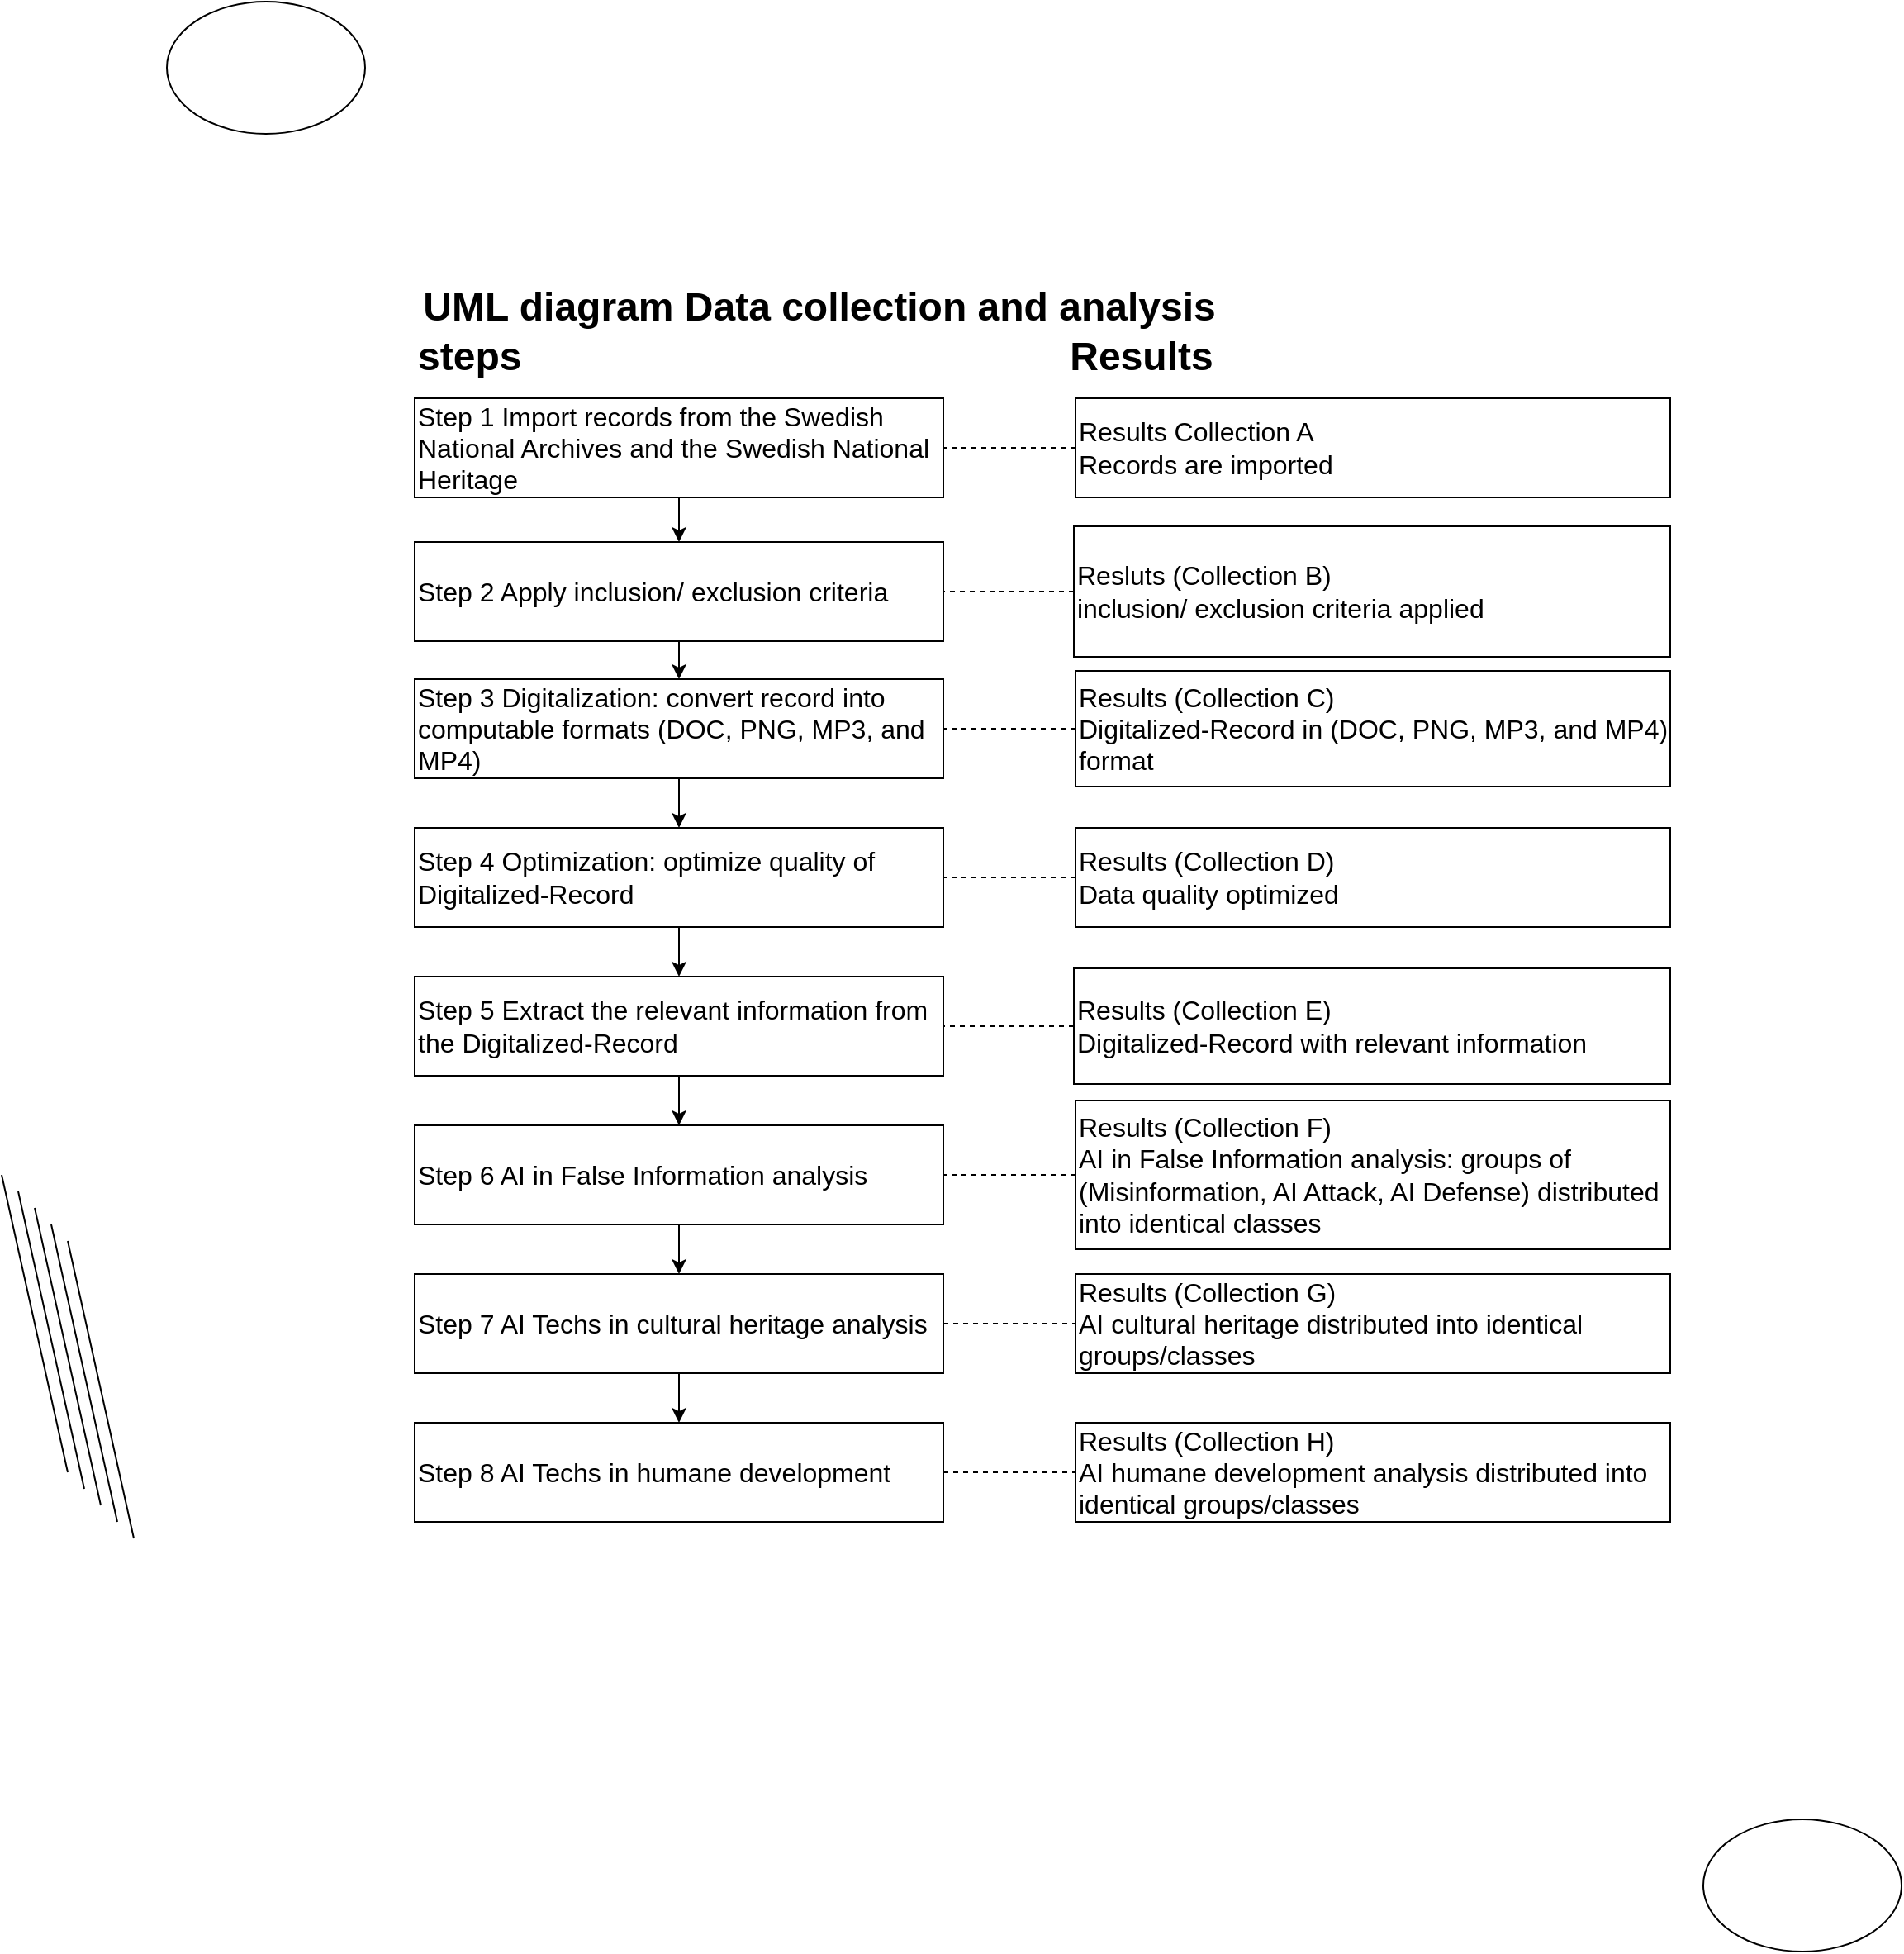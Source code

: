 <mxfile version="21.2.8" type="device">
  <diagram id="LgC2cQWARP_xxgI9BOQZ" name="Page-1">
    <mxGraphModel dx="1660" dy="1553" grid="1" gridSize="10" guides="1" tooltips="1" connect="1" arrows="1" fold="1" page="1" pageScale="1" pageWidth="850" pageHeight="1100" background="none" math="0" shadow="0">
      <root>
        <mxCell id="0" />
        <mxCell id="1" parent="0" />
        <mxCell id="_u_eVhNYKyAfkTNHeDvf-14" style="edgeStyle=orthogonalEdgeStyle;rounded=0;orthogonalLoop=1;jettySize=auto;html=1;exitX=0.5;exitY=1;exitDx=0;exitDy=0;entryX=0.5;entryY=0;entryDx=0;entryDy=0;labelBackgroundColor=none;fontColor=default;" edge="1" parent="1" source="BchBvmmSGu03ELiiwALY-1" target="BchBvmmSGu03ELiiwALY-3">
          <mxGeometry relative="1" as="geometry" />
        </mxCell>
        <mxCell id="BchBvmmSGu03ELiiwALY-1" value="Step 1 Import records from the Swedish National Archives and the Swedish National Heritage" style="rounded=0;whiteSpace=wrap;html=1;align=left;fontStyle=0;fontSize=16;labelBackgroundColor=none;" parent="1" vertex="1">
          <mxGeometry x="-120" y="70" width="320" height="60" as="geometry" />
        </mxCell>
        <mxCell id="BchBvmmSGu03ELiiwALY-2" value="Results Collection A &lt;br&gt;Records are imported" style="rounded=0;whiteSpace=wrap;html=1;align=left;fontStyle=0;fontSize=16;labelBackgroundColor=none;" parent="1" vertex="1">
          <mxGeometry x="280" y="70" width="360" height="60" as="geometry" />
        </mxCell>
        <mxCell id="_u_eVhNYKyAfkTNHeDvf-13" style="edgeStyle=orthogonalEdgeStyle;rounded=0;orthogonalLoop=1;jettySize=auto;html=1;exitX=0.5;exitY=1;exitDx=0;exitDy=0;entryX=0.5;entryY=0;entryDx=0;entryDy=0;labelBackgroundColor=none;fontColor=default;" edge="1" parent="1" source="BchBvmmSGu03ELiiwALY-3" target="BchBvmmSGu03ELiiwALY-5">
          <mxGeometry relative="1" as="geometry" />
        </mxCell>
        <mxCell id="BchBvmmSGu03ELiiwALY-3" value="Step 2 Apply inclusion/ exclusion criteria" style="rounded=0;whiteSpace=wrap;html=1;align=left;fontStyle=0;fontSize=16;labelBackgroundColor=none;" parent="1" vertex="1">
          <mxGeometry x="-120" y="157" width="320" height="60" as="geometry" />
        </mxCell>
        <mxCell id="BchBvmmSGu03ELiiwALY-4" value="Resluts (Collection B) &lt;br&gt;inclusion/ exclusion criteria applied" style="rounded=0;whiteSpace=wrap;html=1;align=left;fontStyle=0;fontSize=16;labelBackgroundColor=none;" parent="1" vertex="1">
          <mxGeometry x="279" y="147.5" width="361" height="79" as="geometry" />
        </mxCell>
        <mxCell id="_u_eVhNYKyAfkTNHeDvf-12" style="edgeStyle=orthogonalEdgeStyle;rounded=0;orthogonalLoop=1;jettySize=auto;html=1;exitX=0.5;exitY=1;exitDx=0;exitDy=0;entryX=0.5;entryY=0;entryDx=0;entryDy=0;labelBackgroundColor=none;fontColor=default;" edge="1" parent="1" source="BchBvmmSGu03ELiiwALY-5" target="BchBvmmSGu03ELiiwALY-7">
          <mxGeometry relative="1" as="geometry" />
        </mxCell>
        <mxCell id="BchBvmmSGu03ELiiwALY-5" value="Step 3 Digitalization: convert record into computable formats (DOC, PNG, MP3, and MP4)" style="rounded=0;whiteSpace=wrap;html=1;align=left;fontStyle=0;fontSize=16;labelBackgroundColor=none;" parent="1" vertex="1">
          <mxGeometry x="-120" y="240" width="320" height="60" as="geometry" />
        </mxCell>
        <mxCell id="BchBvmmSGu03ELiiwALY-6" value="Results (Collection C)&lt;br&gt;Digitalized-Record in (DOC, PNG, MP3, and MP4) format" style="rounded=0;whiteSpace=wrap;html=1;align=left;fontStyle=0;fontSize=16;labelBackgroundColor=none;" parent="1" vertex="1">
          <mxGeometry x="280" y="235" width="360" height="70" as="geometry" />
        </mxCell>
        <mxCell id="_u_eVhNYKyAfkTNHeDvf-11" style="edgeStyle=orthogonalEdgeStyle;rounded=0;orthogonalLoop=1;jettySize=auto;html=1;exitX=0.5;exitY=1;exitDx=0;exitDy=0;entryX=0.5;entryY=0;entryDx=0;entryDy=0;labelBackgroundColor=none;fontColor=default;" edge="1" parent="1" source="BchBvmmSGu03ELiiwALY-7" target="wvY4m9z_pz7Zor3zSqJE-1">
          <mxGeometry relative="1" as="geometry" />
        </mxCell>
        <mxCell id="BchBvmmSGu03ELiiwALY-7" value="Step 4 Optimization: optimize quality of Digitalized-Record" style="rounded=0;whiteSpace=wrap;html=1;align=left;fontStyle=0;fontSize=16;labelBackgroundColor=none;" parent="1" vertex="1">
          <mxGeometry x="-120" y="330" width="320" height="60" as="geometry" />
        </mxCell>
        <mxCell id="BchBvmmSGu03ELiiwALY-8" value="Results (Collection D)&lt;br&gt;Data quality optimized" style="rounded=0;whiteSpace=wrap;html=1;align=left;fontStyle=0;fontSize=16;labelBackgroundColor=none;" parent="1" vertex="1">
          <mxGeometry x="280" y="330" width="360" height="60" as="geometry" />
        </mxCell>
        <mxCell id="UEP9r8HYufhACwd0GqbA-2" value="" style="ellipse;whiteSpace=wrap;html=1;fontStyle=0;fontSize=16;labelBackgroundColor=none;" parent="1" vertex="1">
          <mxGeometry x="660" y="930" width="120" height="80" as="geometry" />
        </mxCell>
        <mxCell id="UEP9r8HYufhACwd0GqbA-3" value="" style="ellipse;whiteSpace=wrap;html=1;fontStyle=0;fontSize=16;labelBackgroundColor=none;" parent="1" vertex="1">
          <mxGeometry x="-270" y="-170" width="120" height="80" as="geometry" />
        </mxCell>
        <mxCell id="_u_eVhNYKyAfkTNHeDvf-10" style="edgeStyle=orthogonalEdgeStyle;rounded=0;orthogonalLoop=1;jettySize=auto;html=1;exitX=0.5;exitY=1;exitDx=0;exitDy=0;entryX=0.5;entryY=0;entryDx=0;entryDy=0;labelBackgroundColor=none;fontColor=default;" edge="1" parent="1" source="wvY4m9z_pz7Zor3zSqJE-1" target="wvY4m9z_pz7Zor3zSqJE-3">
          <mxGeometry relative="1" as="geometry" />
        </mxCell>
        <mxCell id="wvY4m9z_pz7Zor3zSqJE-1" value="&lt;div&gt;Step 5 Extract the relevant information from the Digitalized-Record&amp;nbsp;&lt;/div&gt;" style="rounded=0;whiteSpace=wrap;html=1;align=left;fontStyle=0;fontSize=16;labelBackgroundColor=none;" parent="1" vertex="1">
          <mxGeometry x="-120" y="420" width="320" height="60" as="geometry" />
        </mxCell>
        <mxCell id="wvY4m9z_pz7Zor3zSqJE-2" value="Results (Collection E)&lt;br&gt;Digitalized-Record with relevant information" style="rounded=0;whiteSpace=wrap;html=1;align=left;fontStyle=0;fontSize=16;labelBackgroundColor=none;" parent="1" vertex="1">
          <mxGeometry x="279" y="415" width="361" height="70" as="geometry" />
        </mxCell>
        <mxCell id="_u_eVhNYKyAfkTNHeDvf-7" style="edgeStyle=orthogonalEdgeStyle;rounded=0;orthogonalLoop=1;jettySize=auto;html=1;exitX=0.5;exitY=1;exitDx=0;exitDy=0;labelBackgroundColor=none;fontColor=default;" edge="1" parent="1" source="wvY4m9z_pz7Zor3zSqJE-3" target="_u_eVhNYKyAfkTNHeDvf-1">
          <mxGeometry relative="1" as="geometry" />
        </mxCell>
        <mxCell id="wvY4m9z_pz7Zor3zSqJE-3" value="&lt;div&gt;Step 6 AI in False Information analysis&lt;/div&gt;" style="rounded=0;whiteSpace=wrap;html=1;align=left;fontStyle=0;fontSize=16;labelBackgroundColor=none;" parent="1" vertex="1">
          <mxGeometry x="-120" y="510" width="320" height="60" as="geometry" />
        </mxCell>
        <mxCell id="wvY4m9z_pz7Zor3zSqJE-4" value="Results (Collection F)&lt;br&gt;AI in False Information analysis: groups of (Misinformation, AI Attack, AI Defense) distributed into identical classes" style="rounded=0;whiteSpace=wrap;html=1;align=left;fontStyle=0;fontSize=16;labelBackgroundColor=none;" parent="1" vertex="1">
          <mxGeometry x="280" y="495" width="360" height="90" as="geometry" />
        </mxCell>
        <mxCell id="wvY4m9z_pz7Zor3zSqJE-19" value="" style="endArrow=none;html=1;rounded=0;fontStyle=0;fontSize=16;labelBackgroundColor=none;fontColor=default;" parent="1" edge="1">
          <mxGeometry width="50" height="50" relative="1" as="geometry">
            <mxPoint x="-330" y="720.0" as="sourcePoint" />
            <mxPoint x="-370" y="540" as="targetPoint" />
          </mxGeometry>
        </mxCell>
        <mxCell id="wvY4m9z_pz7Zor3zSqJE-20" value="" style="endArrow=none;html=1;rounded=0;fontStyle=0;fontSize=16;labelBackgroundColor=none;fontColor=default;" parent="1" edge="1">
          <mxGeometry width="50" height="50" relative="1" as="geometry">
            <mxPoint x="-320" y="730.0" as="sourcePoint" />
            <mxPoint x="-360" y="550" as="targetPoint" />
          </mxGeometry>
        </mxCell>
        <mxCell id="wvY4m9z_pz7Zor3zSqJE-21" value="" style="endArrow=none;html=1;rounded=0;fontStyle=0;fontSize=16;labelBackgroundColor=none;fontColor=default;" parent="1" edge="1">
          <mxGeometry width="50" height="50" relative="1" as="geometry">
            <mxPoint x="-310" y="740.0" as="sourcePoint" />
            <mxPoint x="-350" y="560" as="targetPoint" />
          </mxGeometry>
        </mxCell>
        <mxCell id="wvY4m9z_pz7Zor3zSqJE-22" value="" style="endArrow=none;html=1;rounded=0;fontStyle=0;fontSize=16;labelBackgroundColor=none;fontColor=default;" parent="1" edge="1">
          <mxGeometry width="50" height="50" relative="1" as="geometry">
            <mxPoint x="-300" y="750.0" as="sourcePoint" />
            <mxPoint x="-340" y="570" as="targetPoint" />
          </mxGeometry>
        </mxCell>
        <mxCell id="wvY4m9z_pz7Zor3zSqJE-23" value="" style="endArrow=none;html=1;rounded=0;fontStyle=0;fontSize=16;labelBackgroundColor=none;fontColor=default;" parent="1" edge="1">
          <mxGeometry width="50" height="50" relative="1" as="geometry">
            <mxPoint x="-290" y="760.0" as="sourcePoint" />
            <mxPoint x="-330" y="580" as="targetPoint" />
          </mxGeometry>
        </mxCell>
        <mxCell id="fXbXbc_IZEB2fpFooiKx-1" value="&lt;span style=&quot;font-size: 24px;&quot;&gt;steps&lt;/span&gt;" style="text;html=1;strokeColor=none;fillColor=none;align=left;verticalAlign=middle;whiteSpace=wrap;rounded=0;fontStyle=1;fontSize=24;labelBackgroundColor=none;" parent="1" vertex="1">
          <mxGeometry x="-120" y="30" width="160" height="30" as="geometry" />
        </mxCell>
        <mxCell id="fXbXbc_IZEB2fpFooiKx-2" value="&lt;span style=&quot;font-size: 24px;&quot;&gt;Results&lt;/span&gt;" style="text;html=1;strokeColor=none;fillColor=none;align=center;verticalAlign=middle;whiteSpace=wrap;rounded=0;fontStyle=1;fontSize=24;labelBackgroundColor=none;" parent="1" vertex="1">
          <mxGeometry x="290" y="30" width="60" height="30" as="geometry" />
        </mxCell>
        <mxCell id="fXbXbc_IZEB2fpFooiKx-3" value="" style="endArrow=none;dashed=1;html=1;rounded=0;entryX=1;entryY=0.5;entryDx=0;entryDy=0;exitX=0;exitY=0.5;exitDx=0;exitDy=0;fontStyle=0;fontSize=16;labelBackgroundColor=none;fontColor=default;" parent="1" source="BchBvmmSGu03ELiiwALY-2" target="BchBvmmSGu03ELiiwALY-1" edge="1">
          <mxGeometry width="50" height="50" relative="1" as="geometry">
            <mxPoint x="260" y="130" as="sourcePoint" />
            <mxPoint x="340" y="60" as="targetPoint" />
          </mxGeometry>
        </mxCell>
        <mxCell id="BE4sGKmyP1y1zrVKFgdt-1" value="" style="endArrow=none;dashed=1;html=1;rounded=0;exitX=0;exitY=0.5;exitDx=0;exitDy=0;entryX=1;entryY=0.5;entryDx=0;entryDy=0;fontStyle=0;fontSize=16;labelBackgroundColor=none;fontColor=default;" parent="1" source="BchBvmmSGu03ELiiwALY-4" target="BchBvmmSGu03ELiiwALY-3" edge="1">
          <mxGeometry width="50" height="50" relative="1" as="geometry">
            <mxPoint x="261" y="189.5" as="sourcePoint" />
            <mxPoint x="200" y="190" as="targetPoint" />
          </mxGeometry>
        </mxCell>
        <mxCell id="BE4sGKmyP1y1zrVKFgdt-2" value="" style="endArrow=none;dashed=1;html=1;rounded=0;exitX=0;exitY=0.5;exitDx=0;exitDy=0;entryX=1;entryY=0.5;entryDx=0;entryDy=0;fontStyle=0;fontSize=16;labelBackgroundColor=none;fontColor=default;" parent="1" source="BchBvmmSGu03ELiiwALY-6" target="BchBvmmSGu03ELiiwALY-5" edge="1">
          <mxGeometry width="50" height="50" relative="1" as="geometry">
            <mxPoint x="289" y="199" as="sourcePoint" />
            <mxPoint x="210" y="199" as="targetPoint" />
          </mxGeometry>
        </mxCell>
        <mxCell id="BE4sGKmyP1y1zrVKFgdt-3" value="" style="endArrow=none;dashed=1;html=1;rounded=0;exitX=0;exitY=0.5;exitDx=0;exitDy=0;entryX=1;entryY=0.5;entryDx=0;entryDy=0;fontStyle=1;fontSize=24;labelBorderColor=default;labelBackgroundColor=none;fontColor=default;" parent="1" source="BchBvmmSGu03ELiiwALY-8" target="BchBvmmSGu03ELiiwALY-7" edge="1">
          <mxGeometry width="50" height="50" relative="1" as="geometry">
            <mxPoint x="290" y="280" as="sourcePoint" />
            <mxPoint x="210" y="280" as="targetPoint" />
          </mxGeometry>
        </mxCell>
        <mxCell id="BE4sGKmyP1y1zrVKFgdt-4" value="" style="endArrow=none;dashed=1;html=1;rounded=0;exitX=0;exitY=0.5;exitDx=0;exitDy=0;entryX=1;entryY=0.5;entryDx=0;entryDy=0;fontStyle=0;fontSize=16;labelBackgroundColor=none;fontColor=default;" parent="1" source="wvY4m9z_pz7Zor3zSqJE-2" target="wvY4m9z_pz7Zor3zSqJE-1" edge="1">
          <mxGeometry width="50" height="50" relative="1" as="geometry">
            <mxPoint x="290" y="360" as="sourcePoint" />
            <mxPoint x="210" y="360" as="targetPoint" />
          </mxGeometry>
        </mxCell>
        <mxCell id="BE4sGKmyP1y1zrVKFgdt-5" value="" style="endArrow=none;dashed=1;html=1;rounded=0;exitX=0;exitY=0.5;exitDx=0;exitDy=0;entryX=1;entryY=0.5;entryDx=0;entryDy=0;fontStyle=0;fontSize=16;labelBackgroundColor=none;fontColor=default;" parent="1" source="wvY4m9z_pz7Zor3zSqJE-4" target="wvY4m9z_pz7Zor3zSqJE-3" edge="1">
          <mxGeometry width="50" height="50" relative="1" as="geometry">
            <mxPoint x="290" y="440" as="sourcePoint" />
            <mxPoint x="210" y="440" as="targetPoint" />
          </mxGeometry>
        </mxCell>
        <mxCell id="FW4x8xLaJDm2pAOc92VW-1" value="&lt;span style=&quot;font-size: 24px;&quot;&gt;UML diagram&amp;nbsp;Data collection and analysis&lt;/span&gt;" style="text;html=1;strokeColor=none;fillColor=none;align=center;verticalAlign=middle;whiteSpace=wrap;rounded=0;fontStyle=1;fontSize=24;labelBackgroundColor=none;" parent="1" vertex="1">
          <mxGeometry x="-130" width="510" height="30" as="geometry" />
        </mxCell>
        <mxCell id="_u_eVhNYKyAfkTNHeDvf-8" style="edgeStyle=orthogonalEdgeStyle;rounded=0;orthogonalLoop=1;jettySize=auto;html=1;exitX=0.5;exitY=1;exitDx=0;exitDy=0;entryX=0.5;entryY=0;entryDx=0;entryDy=0;labelBackgroundColor=none;fontColor=default;" edge="1" parent="1" source="_u_eVhNYKyAfkTNHeDvf-1" target="_u_eVhNYKyAfkTNHeDvf-3">
          <mxGeometry relative="1" as="geometry" />
        </mxCell>
        <mxCell id="_u_eVhNYKyAfkTNHeDvf-1" value="&lt;div&gt;Step 7 AI Techs in cultural heritage analysis&lt;/div&gt;" style="rounded=0;whiteSpace=wrap;html=1;align=left;fontStyle=0;fontSize=16;labelBackgroundColor=none;" vertex="1" parent="1">
          <mxGeometry x="-120" y="600" width="320" height="60" as="geometry" />
        </mxCell>
        <mxCell id="_u_eVhNYKyAfkTNHeDvf-2" value="Results (Collection G)&lt;br&gt;AI cultural heritage distributed into identical groups/classes" style="rounded=0;whiteSpace=wrap;html=1;align=left;fontStyle=0;fontSize=16;labelBackgroundColor=none;" vertex="1" parent="1">
          <mxGeometry x="280" y="600" width="360" height="60" as="geometry" />
        </mxCell>
        <mxCell id="_u_eVhNYKyAfkTNHeDvf-3" value="Step 8 AI Techs in humane development" style="rounded=0;whiteSpace=wrap;html=1;align=left;fontStyle=0;fontSize=16;labelBackgroundColor=none;" vertex="1" parent="1">
          <mxGeometry x="-120" y="690" width="320" height="60" as="geometry" />
        </mxCell>
        <mxCell id="_u_eVhNYKyAfkTNHeDvf-4" value="Results (Collection H)&lt;br&gt;AI humane development analysis distributed into identical groups/classes" style="rounded=0;whiteSpace=wrap;html=1;align=left;fontStyle=0;fontSize=16;labelBackgroundColor=none;" vertex="1" parent="1">
          <mxGeometry x="280" y="690" width="360" height="60" as="geometry" />
        </mxCell>
        <mxCell id="_u_eVhNYKyAfkTNHeDvf-15" value="" style="endArrow=none;dashed=1;html=1;rounded=0;exitX=1;exitY=0.5;exitDx=0;exitDy=0;entryX=0;entryY=0.5;entryDx=0;entryDy=0;" edge="1" parent="1" source="_u_eVhNYKyAfkTNHeDvf-1" target="_u_eVhNYKyAfkTNHeDvf-2">
          <mxGeometry width="50" height="50" relative="1" as="geometry">
            <mxPoint x="280" y="550" as="sourcePoint" />
            <mxPoint x="330" y="500" as="targetPoint" />
          </mxGeometry>
        </mxCell>
        <mxCell id="_u_eVhNYKyAfkTNHeDvf-16" value="" style="endArrow=none;dashed=1;html=1;rounded=0;exitX=1;exitY=0.5;exitDx=0;exitDy=0;entryX=0;entryY=0.5;entryDx=0;entryDy=0;" edge="1" parent="1" source="_u_eVhNYKyAfkTNHeDvf-3" target="_u_eVhNYKyAfkTNHeDvf-4">
          <mxGeometry width="50" height="50" relative="1" as="geometry">
            <mxPoint x="210" y="640" as="sourcePoint" />
            <mxPoint x="290" y="640" as="targetPoint" />
          </mxGeometry>
        </mxCell>
      </root>
    </mxGraphModel>
  </diagram>
</mxfile>
